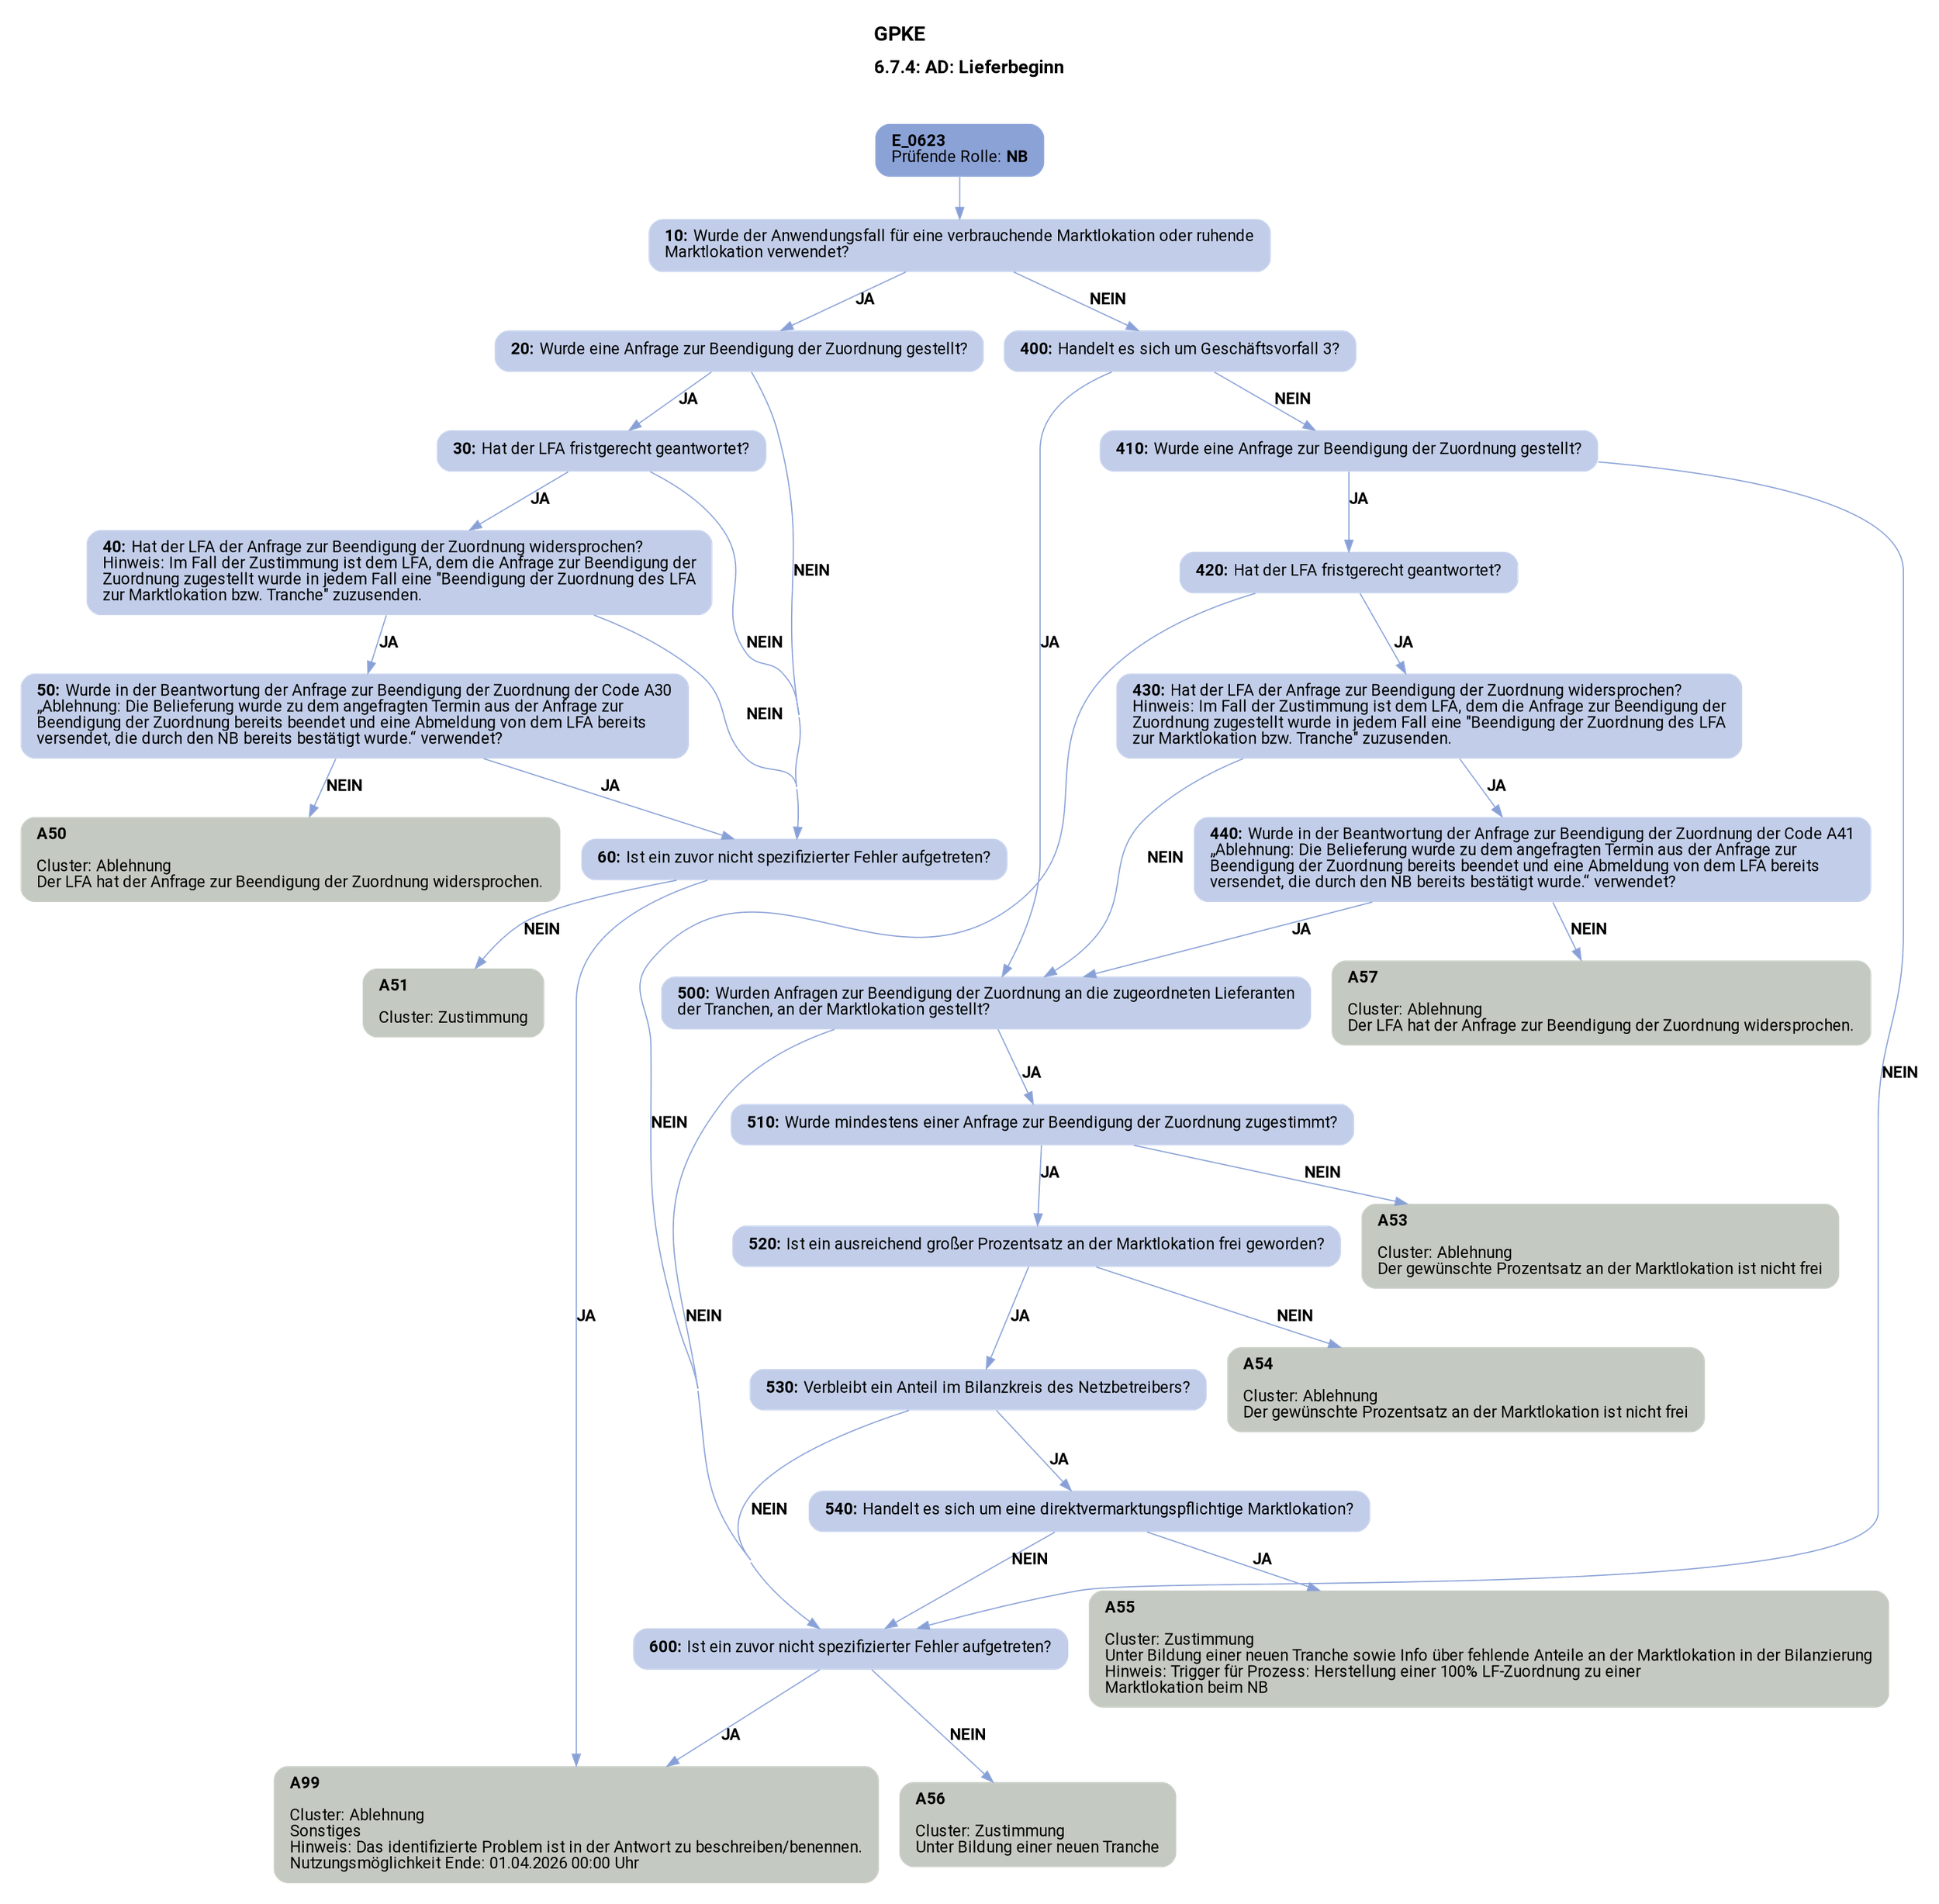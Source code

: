digraph D {
    labelloc="t";
    label=<<B><FONT POINT-SIZE="18">GPKE</FONT></B><BR align="left"/><BR/><B><FONT POINT-SIZE="16">6.7.4: AD: Lieferbeginn</FONT></B><BR align="left"/><BR/><BR/><BR/>>;
    ratio="compress";
    concentrate=true;
    pack=true;
    rankdir=TB;
    packmode="array";
    size="20,20";
    fontsize=12;
    pad=0.25;
    "Start" [margin="0.2,0.12", shape=box, style="filled,rounded", penwidth=0.0, fillcolor="#8ba2d7", label=<<B>E_0623</B><BR align="left"/><FONT>Prüfende Rolle: <B>NB</B></FONT><BR align="center"/>>, fontname="Roboto, sans-serif"];
    "10" [margin="0.2,0.12", shape=box, style="filled,rounded", penwidth=0.0, fillcolor="#c2cee9", label=<<B>10: </B>Wurde der Anwendungsfall für eine verbrauchende Marktlokation oder ruhende<BR align="left"/>Marktlokation verwendet?<BR align="left"/>>, fontname="Roboto, sans-serif"];
    "20" [margin="0.2,0.12", shape=box, style="filled,rounded", penwidth=0.0, fillcolor="#c2cee9", label=<<B>20: </B>Wurde eine Anfrage zur Beendigung der Zuordnung gestellt?<BR align="left"/>>, fontname="Roboto, sans-serif"];
    "30" [margin="0.2,0.12", shape=box, style="filled,rounded", penwidth=0.0, fillcolor="#c2cee9", label=<<B>30: </B>Hat der LFA fristgerecht geantwortet?<BR align="left"/>>, fontname="Roboto, sans-serif"];
    "40" [margin="0.2,0.12", shape=box, style="filled,rounded", penwidth=0.0, fillcolor="#c2cee9", label=<<B>40: </B>Hat der LFA der Anfrage zur Beendigung der Zuordnung widersprochen?<BR align="left"/>Hinweis: Im Fall der Zustimmung ist dem LFA, dem die Anfrage zur Beendigung der<BR align="left"/>Zuordnung zugestellt wurde in jedem Fall eine "Beendigung der Zuordnung des LFA<BR align="left"/>zur Marktlokation bzw. Tranche" zuzusenden.<BR align="left"/>>, fontname="Roboto, sans-serif"];
    "50" [margin="0.2,0.12", shape=box, style="filled,rounded", penwidth=0.0, fillcolor="#c2cee9", label=<<B>50: </B>Wurde in der Beantwortung der Anfrage zur Beendigung der Zuordnung der Code A30<BR align="left"/>„Ablehnung: Die Belieferung wurde zu dem angefragten Termin aus der Anfrage zur<BR align="left"/>Beendigung der Zuordnung bereits beendet und eine Abmeldung von dem LFA bereits<BR align="left"/>versendet, die durch den NB bereits bestätigt wurde.“ verwendet?<BR align="left"/>>, fontname="Roboto, sans-serif"];
    "A50" [margin="0.2,0.12", shape=box, style="filled,rounded", penwidth=0.0, fillcolor="#c4cac1", label=<<B>A50</B><BR align="left"/><BR align="left"/><FONT>Cluster: Ablehnung<BR align="left"/>Der LFA hat der Anfrage zur Beendigung der Zuordnung widersprochen.<BR align="left"/></FONT>>, fontname="Roboto, sans-serif"];
    "60" [margin="0.2,0.12", shape=box, style="filled,rounded", penwidth=0.0, fillcolor="#c2cee9", label=<<B>60: </B>Ist ein zuvor nicht spezifizierter Fehler aufgetreten?<BR align="left"/>>, fontname="Roboto, sans-serif"];
    "A51" [margin="0.2,0.12", shape=box, style="filled,rounded", penwidth=0.0, fillcolor="#c4cac1", label=<<B>A51</B><BR align="left"/><BR align="left"/><FONT>Cluster: Zustimmung<BR align="left"/></FONT>>, fontname="Roboto, sans-serif"];
    "A99" [margin="0.2,0.12", shape=box, style="filled,rounded", penwidth=0.0, fillcolor="#c4cac1", label=<<B>A99</B><BR align="left"/><BR align="left"/><FONT>Cluster: Ablehnung<BR align="left"/>Sonstiges<BR align="left"/>Hinweis: Das identifizierte Problem ist in der Antwort zu beschreiben/benennen.<BR align="left"/>Nutzungsmöglichkeit Ende: 01.04.2026 00:00 Uhr<BR align="left"/></FONT>>, fontname="Roboto, sans-serif"];
    "400" [margin="0.2,0.12", shape=box, style="filled,rounded", penwidth=0.0, fillcolor="#c2cee9", label=<<B>400: </B>Handelt es sich um Geschäftsvorfall 3?<BR align="left"/>>, fontname="Roboto, sans-serif"];
    "410" [margin="0.2,0.12", shape=box, style="filled,rounded", penwidth=0.0, fillcolor="#c2cee9", label=<<B>410: </B>Wurde eine Anfrage zur Beendigung der Zuordnung gestellt?<BR align="left"/>>, fontname="Roboto, sans-serif"];
    "420" [margin="0.2,0.12", shape=box, style="filled,rounded", penwidth=0.0, fillcolor="#c2cee9", label=<<B>420: </B>Hat der LFA fristgerecht geantwortet?<BR align="left"/>>, fontname="Roboto, sans-serif"];
    "430" [margin="0.2,0.12", shape=box, style="filled,rounded", penwidth=0.0, fillcolor="#c2cee9", label=<<B>430: </B>Hat der LFA der Anfrage zur Beendigung der Zuordnung widersprochen?<BR align="left"/>Hinweis: Im Fall der Zustimmung ist dem LFA, dem die Anfrage zur Beendigung der<BR align="left"/>Zuordnung zugestellt wurde in jedem Fall eine "Beendigung der Zuordnung des LFA<BR align="left"/>zur Marktlokation bzw. Tranche" zuzusenden.<BR align="left"/>>, fontname="Roboto, sans-serif"];
    "440" [margin="0.2,0.12", shape=box, style="filled,rounded", penwidth=0.0, fillcolor="#c2cee9", label=<<B>440: </B>Wurde in der Beantwortung der Anfrage zur Beendigung der Zuordnung der Code A41<BR align="left"/>„Ablehnung: Die Belieferung wurde zu dem angefragten Termin aus der Anfrage zur<BR align="left"/>Beendigung der Zuordnung bereits beendet und eine Abmeldung von dem LFA bereits<BR align="left"/>versendet, die durch den NB bereits bestätigt wurde.“ verwendet?<BR align="left"/>>, fontname="Roboto, sans-serif"];
    "A57" [margin="0.2,0.12", shape=box, style="filled,rounded", penwidth=0.0, fillcolor="#c4cac1", label=<<B>A57</B><BR align="left"/><BR align="left"/><FONT>Cluster: Ablehnung<BR align="left"/>Der LFA hat der Anfrage zur Beendigung der Zuordnung widersprochen.<BR align="left"/></FONT>>, fontname="Roboto, sans-serif"];
    "500" [margin="0.2,0.12", shape=box, style="filled,rounded", penwidth=0.0, fillcolor="#c2cee9", label=<<B>500: </B>Wurden Anfragen zur Beendigung der Zuordnung an die zugeordneten Lieferanten<BR align="left"/>der Tranchen, an der Marktlokation gestellt?<BR align="left"/>>, fontname="Roboto, sans-serif"];
    "510" [margin="0.2,0.12", shape=box, style="filled,rounded", penwidth=0.0, fillcolor="#c2cee9", label=<<B>510: </B>Wurde mindestens einer Anfrage zur Beendigung der Zuordnung zugestimmt?<BR align="left"/>>, fontname="Roboto, sans-serif"];
    "A53" [margin="0.2,0.12", shape=box, style="filled,rounded", penwidth=0.0, fillcolor="#c4cac1", label=<<B>A53</B><BR align="left"/><BR align="left"/><FONT>Cluster: Ablehnung<BR align="left"/>Der gewünschte Prozentsatz an der Marktlokation ist nicht frei<BR align="left"/></FONT>>, fontname="Roboto, sans-serif"];
    "520" [margin="0.2,0.12", shape=box, style="filled,rounded", penwidth=0.0, fillcolor="#c2cee9", label=<<B>520: </B>Ist ein ausreichend großer Prozentsatz an der Marktlokation frei geworden?<BR align="left"/>>, fontname="Roboto, sans-serif"];
    "A54" [margin="0.2,0.12", shape=box, style="filled,rounded", penwidth=0.0, fillcolor="#c4cac1", label=<<B>A54</B><BR align="left"/><BR align="left"/><FONT>Cluster: Ablehnung<BR align="left"/>Der gewünschte Prozentsatz an der Marktlokation ist nicht frei<BR align="left"/></FONT>>, fontname="Roboto, sans-serif"];
    "530" [margin="0.2,0.12", shape=box, style="filled,rounded", penwidth=0.0, fillcolor="#c2cee9", label=<<B>530: </B>Verbleibt ein Anteil im Bilanzkreis des Netzbetreibers?<BR align="left"/>>, fontname="Roboto, sans-serif"];
    "540" [margin="0.2,0.12", shape=box, style="filled,rounded", penwidth=0.0, fillcolor="#c2cee9", label=<<B>540: </B>Handelt es sich um eine direktvermarktungspflichtige Marktlokation?<BR align="left"/>>, fontname="Roboto, sans-serif"];
    "A55" [margin="0.2,0.12", shape=box, style="filled,rounded", penwidth=0.0, fillcolor="#c4cac1", label=<<B>A55</B><BR align="left"/><BR align="left"/><FONT>Cluster: Zustimmung<BR align="left"/>Unter Bildung einer neuen Tranche sowie Info über fehlende Anteile an der Marktlokation in der Bilanzierung<BR align="left"/>Hinweis: Trigger für Prozess: Herstellung einer 100% LF-Zuordnung zu einer<BR align="left"/>Marktlokation beim NB<BR align="left"/></FONT>>, fontname="Roboto, sans-serif"];
    "600" [margin="0.2,0.12", shape=box, style="filled,rounded", penwidth=0.0, fillcolor="#c2cee9", label=<<B>600: </B>Ist ein zuvor nicht spezifizierter Fehler aufgetreten?<BR align="left"/>>, fontname="Roboto, sans-serif"];
    "A56" [margin="0.2,0.12", shape=box, style="filled,rounded", penwidth=0.0, fillcolor="#c4cac1", label=<<B>A56</B><BR align="left"/><BR align="left"/><FONT>Cluster: Zustimmung<BR align="left"/>Unter Bildung einer neuen Tranche<BR align="left"/></FONT>>, fontname="Roboto, sans-serif"];

    "Start" -> "10" [color="#88a0d6"];
    "10" -> "20" [label=<<B>JA</B>>, color="#88a0d6", fontname="Roboto, sans-serif"];
    "10" -> "400" [label=<<B>NEIN</B>>, color="#88a0d6", fontname="Roboto, sans-serif"];
    "20" -> "60" [label=<<B>NEIN</B>>, color="#88a0d6", fontname="Roboto, sans-serif"];
    "20" -> "30" [label=<<B>JA</B>>, color="#88a0d6", fontname="Roboto, sans-serif"];
    "30" -> "40" [label=<<B>JA</B>>, color="#88a0d6", fontname="Roboto, sans-serif"];
    "30" -> "60" [label=<<B>NEIN</B>>, color="#88a0d6", fontname="Roboto, sans-serif"];
    "40" -> "50" [label=<<B>JA</B>>, color="#88a0d6", fontname="Roboto, sans-serif"];
    "40" -> "60" [label=<<B>NEIN</B>>, color="#88a0d6", fontname="Roboto, sans-serif"];
    "50" -> "A50" [label=<<B>NEIN</B>>, color="#88a0d6", fontname="Roboto, sans-serif"];
    "50" -> "60" [label=<<B>JA</B>>, color="#88a0d6", fontname="Roboto, sans-serif"];
    "60" -> "A51" [label=<<B>NEIN</B>>, color="#88a0d6", fontname="Roboto, sans-serif"];
    "60" -> "A99" [label=<<B>JA</B>>, color="#88a0d6", fontname="Roboto, sans-serif"];
    "400" -> "500" [label=<<B>JA</B>>, color="#88a0d6", fontname="Roboto, sans-serif"];
    "400" -> "410" [label=<<B>NEIN</B>>, color="#88a0d6", fontname="Roboto, sans-serif"];
    "410" -> "420" [label=<<B>JA</B>>, color="#88a0d6", fontname="Roboto, sans-serif"];
    "410" -> "600" [label=<<B>NEIN</B>>, color="#88a0d6", fontname="Roboto, sans-serif"];
    "420" -> "430" [label=<<B>JA</B>>, color="#88a0d6", fontname="Roboto, sans-serif"];
    "420" -> "600" [label=<<B>NEIN</B>>, color="#88a0d6", fontname="Roboto, sans-serif"];
    "430" -> "440" [label=<<B>JA</B>>, color="#88a0d6", fontname="Roboto, sans-serif"];
    "430" -> "500" [label=<<B>NEIN</B>>, color="#88a0d6", fontname="Roboto, sans-serif"];
    "440" -> "A57" [label=<<B>NEIN</B>>, color="#88a0d6", fontname="Roboto, sans-serif"];
    "440" -> "500" [label=<<B>JA</B>>, color="#88a0d6", fontname="Roboto, sans-serif"];
    "500" -> "510" [label=<<B>JA</B>>, color="#88a0d6", fontname="Roboto, sans-serif"];
    "500" -> "600" [label=<<B>NEIN</B>>, color="#88a0d6", fontname="Roboto, sans-serif"];
    "510" -> "520" [label=<<B>JA</B>>, color="#88a0d6", fontname="Roboto, sans-serif"];
    "510" -> "A53" [label=<<B>NEIN</B>>, color="#88a0d6", fontname="Roboto, sans-serif"];
    "520" -> "530" [label=<<B>JA</B>>, color="#88a0d6", fontname="Roboto, sans-serif"];
    "520" -> "A54" [label=<<B>NEIN</B>>, color="#88a0d6", fontname="Roboto, sans-serif"];
    "530" -> "540" [label=<<B>JA</B>>, color="#88a0d6", fontname="Roboto, sans-serif"];
    "530" -> "600" [label=<<B>NEIN</B>>, color="#88a0d6", fontname="Roboto, sans-serif"];
    "540" -> "A55" [label=<<B>JA</B>>, color="#88a0d6", fontname="Roboto, sans-serif"];
    "540" -> "600" [label=<<B>NEIN</B>>, color="#88a0d6", fontname="Roboto, sans-serif"];
    "600" -> "A56" [label=<<B>NEIN</B>>, color="#88a0d6", fontname="Roboto, sans-serif"];
    "600" -> "A99" [label=<<B>JA</B>>, color="#88a0d6", fontname="Roboto, sans-serif"];

    bgcolor="transparent";
fontname="Roboto, sans-serif";
}